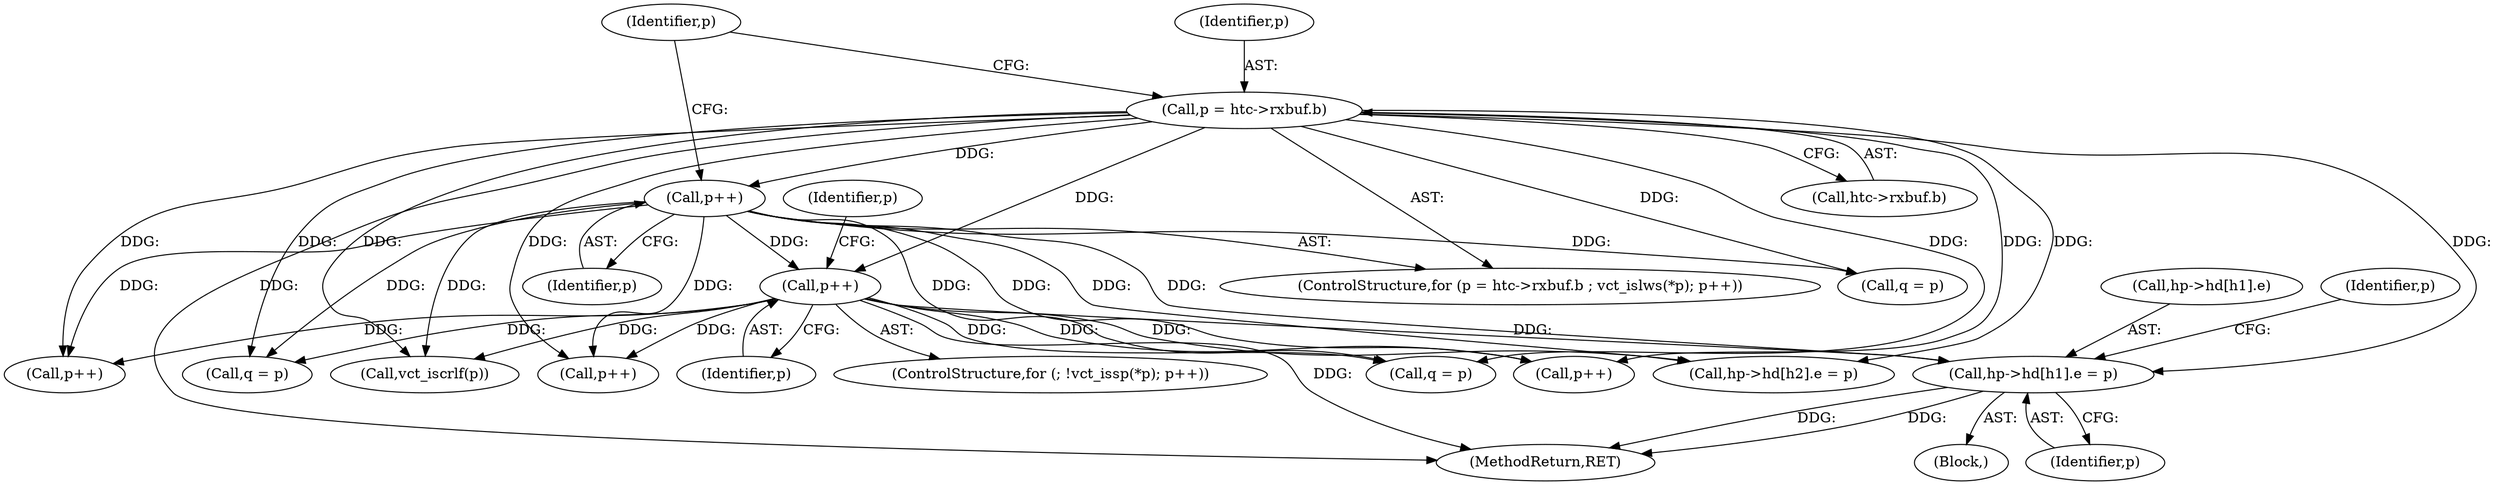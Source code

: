 digraph "0_Varnish-Cache_85e8468bec9416bd7e16b0d80cb820ecd2b330c3_0@array" {
"1000169" [label="(Call,hp->hd[h1].e = p)"];
"1000151" [label="(Call,p++)"];
"1000140" [label="(Call,p++)"];
"1000130" [label="(Call,p = htc->rxbuf.b)"];
"1000170" [label="(Call,hp->hd[h1].e)"];
"1000240" [label="(Call,p++)"];
"1000254" [label="(Call,vct_iscrlf(p))"];
"1000116" [label="(Block,)"];
"1000151" [label="(Call,p++)"];
"1000129" [label="(ControlStructure,for (p = htc->rxbuf.b ; vct_islws(*p); p++))"];
"1000359" [label="(MethodReturn,RET)"];
"1000199" [label="(Call,p++)"];
"1000169" [label="(Call,hp->hd[h1].e = p)"];
"1000181" [label="(Identifier,p)"];
"1000249" [label="(Call,q = p)"];
"1000152" [label="(Identifier,p)"];
"1000140" [label="(Call,p++)"];
"1000217" [label="(Call,hp->hd[h2].e = p)"];
"1000141" [label="(Identifier,p)"];
"1000143" [label="(Call,q = p)"];
"1000182" [label="(Call,p++)"];
"1000150" [label="(Identifier,p)"];
"1000139" [label="(Identifier,p)"];
"1000191" [label="(Call,q = p)"];
"1000177" [label="(Identifier,p)"];
"1000132" [label="(Call,htc->rxbuf.b)"];
"1000130" [label="(Call,p = htc->rxbuf.b)"];
"1000146" [label="(ControlStructure,for (; !vct_issp(*p); p++))"];
"1000131" [label="(Identifier,p)"];
"1000169" -> "1000116"  [label="AST: "];
"1000169" -> "1000177"  [label="CFG: "];
"1000170" -> "1000169"  [label="AST: "];
"1000177" -> "1000169"  [label="AST: "];
"1000181" -> "1000169"  [label="CFG: "];
"1000169" -> "1000359"  [label="DDG: "];
"1000169" -> "1000359"  [label="DDG: "];
"1000151" -> "1000169"  [label="DDG: "];
"1000140" -> "1000169"  [label="DDG: "];
"1000130" -> "1000169"  [label="DDG: "];
"1000151" -> "1000146"  [label="AST: "];
"1000151" -> "1000152"  [label="CFG: "];
"1000152" -> "1000151"  [label="AST: "];
"1000150" -> "1000151"  [label="CFG: "];
"1000151" -> "1000359"  [label="DDG: "];
"1000140" -> "1000151"  [label="DDG: "];
"1000130" -> "1000151"  [label="DDG: "];
"1000151" -> "1000182"  [label="DDG: "];
"1000151" -> "1000191"  [label="DDG: "];
"1000151" -> "1000199"  [label="DDG: "];
"1000151" -> "1000217"  [label="DDG: "];
"1000151" -> "1000240"  [label="DDG: "];
"1000151" -> "1000249"  [label="DDG: "];
"1000151" -> "1000254"  [label="DDG: "];
"1000140" -> "1000129"  [label="AST: "];
"1000140" -> "1000141"  [label="CFG: "];
"1000141" -> "1000140"  [label="AST: "];
"1000139" -> "1000140"  [label="CFG: "];
"1000130" -> "1000140"  [label="DDG: "];
"1000140" -> "1000143"  [label="DDG: "];
"1000140" -> "1000182"  [label="DDG: "];
"1000140" -> "1000191"  [label="DDG: "];
"1000140" -> "1000199"  [label="DDG: "];
"1000140" -> "1000217"  [label="DDG: "];
"1000140" -> "1000240"  [label="DDG: "];
"1000140" -> "1000249"  [label="DDG: "];
"1000140" -> "1000254"  [label="DDG: "];
"1000130" -> "1000129"  [label="AST: "];
"1000130" -> "1000132"  [label="CFG: "];
"1000131" -> "1000130"  [label="AST: "];
"1000132" -> "1000130"  [label="AST: "];
"1000139" -> "1000130"  [label="CFG: "];
"1000130" -> "1000359"  [label="DDG: "];
"1000130" -> "1000143"  [label="DDG: "];
"1000130" -> "1000182"  [label="DDG: "];
"1000130" -> "1000191"  [label="DDG: "];
"1000130" -> "1000199"  [label="DDG: "];
"1000130" -> "1000217"  [label="DDG: "];
"1000130" -> "1000240"  [label="DDG: "];
"1000130" -> "1000249"  [label="DDG: "];
"1000130" -> "1000254"  [label="DDG: "];
}

